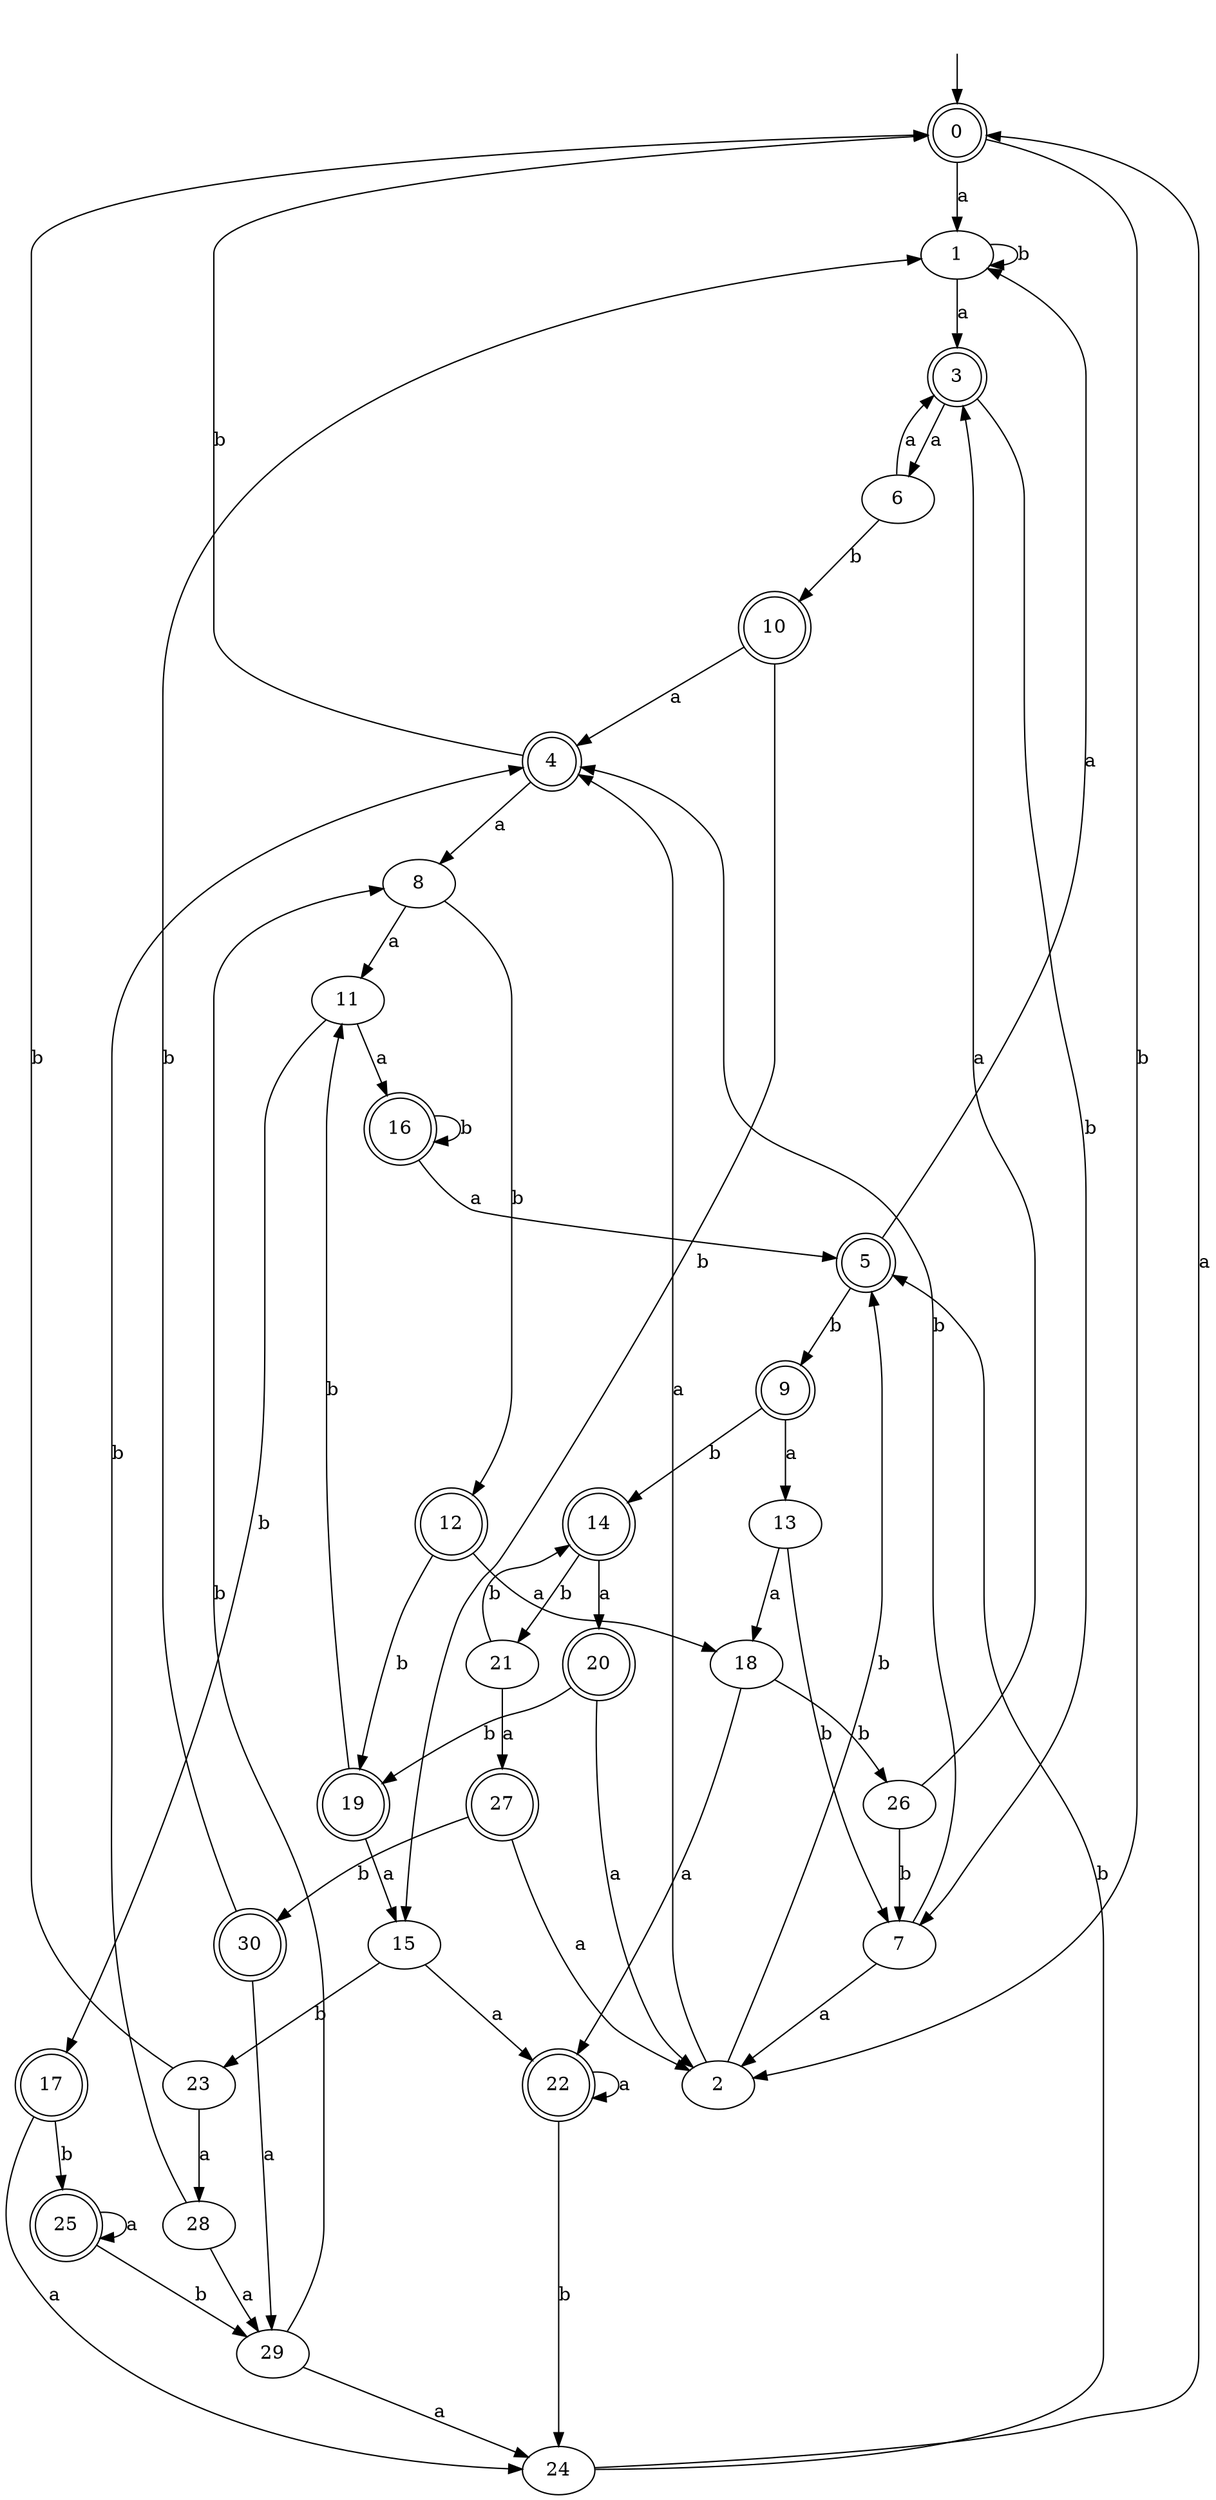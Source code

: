 digraph RandomDFA {
  __start0 [label="", shape=none];
  __start0 -> 0 [label=""];
  0 [shape=circle] [shape=doublecircle]
  0 -> 1 [label="a"]
  0 -> 2 [label="b"]
  1
  1 -> 3 [label="a"]
  1 -> 1 [label="b"]
  2
  2 -> 4 [label="a"]
  2 -> 5 [label="b"]
  3 [shape=doublecircle]
  3 -> 6 [label="a"]
  3 -> 7 [label="b"]
  4 [shape=doublecircle]
  4 -> 8 [label="a"]
  4 -> 0 [label="b"]
  5 [shape=doublecircle]
  5 -> 1 [label="a"]
  5 -> 9 [label="b"]
  6
  6 -> 3 [label="a"]
  6 -> 10 [label="b"]
  7
  7 -> 2 [label="a"]
  7 -> 4 [label="b"]
  8
  8 -> 11 [label="a"]
  8 -> 12 [label="b"]
  9 [shape=doublecircle]
  9 -> 13 [label="a"]
  9 -> 14 [label="b"]
  10 [shape=doublecircle]
  10 -> 4 [label="a"]
  10 -> 15 [label="b"]
  11
  11 -> 16 [label="a"]
  11 -> 17 [label="b"]
  12 [shape=doublecircle]
  12 -> 18 [label="a"]
  12 -> 19 [label="b"]
  13
  13 -> 18 [label="a"]
  13 -> 7 [label="b"]
  14 [shape=doublecircle]
  14 -> 20 [label="a"]
  14 -> 21 [label="b"]
  15
  15 -> 22 [label="a"]
  15 -> 23 [label="b"]
  16 [shape=doublecircle]
  16 -> 5 [label="a"]
  16 -> 16 [label="b"]
  17 [shape=doublecircle]
  17 -> 24 [label="a"]
  17 -> 25 [label="b"]
  18
  18 -> 22 [label="a"]
  18 -> 26 [label="b"]
  19 [shape=doublecircle]
  19 -> 15 [label="a"]
  19 -> 11 [label="b"]
  20 [shape=doublecircle]
  20 -> 2 [label="a"]
  20 -> 19 [label="b"]
  21
  21 -> 27 [label="a"]
  21 -> 14 [label="b"]
  22 [shape=doublecircle]
  22 -> 22 [label="a"]
  22 -> 24 [label="b"]
  23
  23 -> 28 [label="a"]
  23 -> 0 [label="b"]
  24
  24 -> 0 [label="a"]
  24 -> 5 [label="b"]
  25 [shape=doublecircle]
  25 -> 25 [label="a"]
  25 -> 29 [label="b"]
  26
  26 -> 3 [label="a"]
  26 -> 7 [label="b"]
  27 [shape=doublecircle]
  27 -> 2 [label="a"]
  27 -> 30 [label="b"]
  28
  28 -> 29 [label="a"]
  28 -> 4 [label="b"]
  29
  29 -> 24 [label="a"]
  29 -> 8 [label="b"]
  30 [shape=doublecircle]
  30 -> 29 [label="a"]
  30 -> 1 [label="b"]
}
